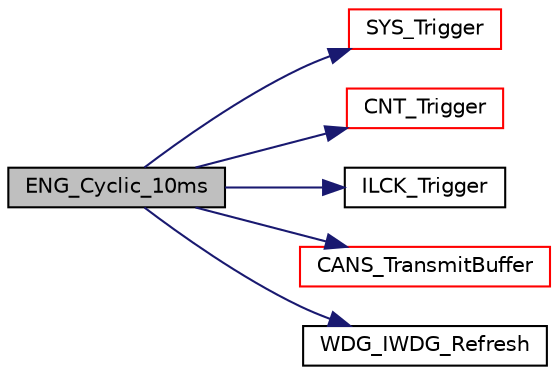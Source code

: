 digraph "ENG_Cyclic_10ms"
{
  edge [fontname="Helvetica",fontsize="10",labelfontname="Helvetica",labelfontsize="10"];
  node [fontname="Helvetica",fontsize="10",shape=record];
  rankdir="LR";
  Node34 [label="ENG_Cyclic_10ms",height=0.2,width=0.4,color="black", fillcolor="grey75", style="filled", fontcolor="black"];
  Node34 -> Node35 [color="midnightblue",fontsize="10",style="solid",fontname="Helvetica"];
  Node35 [label="SYS_Trigger",height=0.2,width=0.4,color="red", fillcolor="white", style="filled",URL="$sys_8c.html#a8ee066ca68d286c5a4c1231a6e68bb11",tooltip="trigger function for the SYS driver state machine. "];
  Node34 -> Node77 [color="midnightblue",fontsize="10",style="solid",fontname="Helvetica"];
  Node77 [label="CNT_Trigger",height=0.2,width=0.4,color="red", fillcolor="white", style="filled",URL="$contactor_8c.html#a1e448d39d767f6951c787dd8a68279eb",tooltip="Trigger function for the CONT driver state machine. "];
  Node34 -> Node89 [color="midnightblue",fontsize="10",style="solid",fontname="Helvetica"];
  Node89 [label="ILCK_Trigger",height=0.2,width=0.4,color="black", fillcolor="white", style="filled",URL="$interlock_8h.html#ab36dc56ba7d336a15ad43fb17da83e62",tooltip="trigger function for the ILCK driver state machine. "];
  Node34 -> Node90 [color="midnightblue",fontsize="10",style="solid",fontname="Helvetica"];
  Node90 [label="CANS_TransmitBuffer",height=0.2,width=0.4,color="red", fillcolor="white", style="filled",URL="$cansignal_8c.html#a2db3e0b8d80f89dcc2894ae4da098117",tooltip="Transmits canNode transmit buffer. "];
  Node34 -> Node92 [color="midnightblue",fontsize="10",style="solid",fontname="Helvetica"];
  Node92 [label="WDG_IWDG_Refresh",height=0.2,width=0.4,color="black", fillcolor="white", style="filled",URL="$wdg_8c.html#a945085e57bde99f27c7ecea1c1ec5714",tooltip="refreshes independent watchdog "];
}
